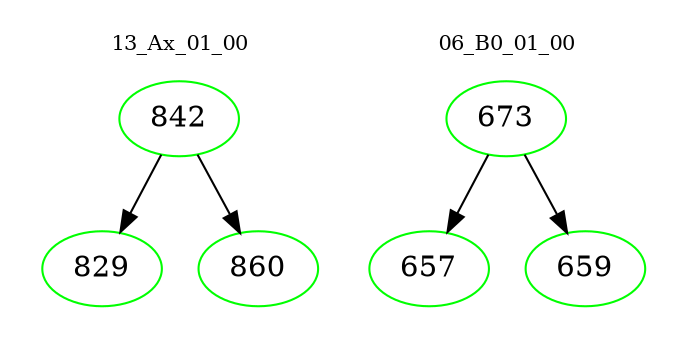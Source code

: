digraph{
subgraph cluster_0 {
color = white
label = "13_Ax_01_00";
fontsize=10;
T0_842 [label="842", color="green"]
T0_842 -> T0_829 [color="black"]
T0_829 [label="829", color="green"]
T0_842 -> T0_860 [color="black"]
T0_860 [label="860", color="green"]
}
subgraph cluster_1 {
color = white
label = "06_B0_01_00";
fontsize=10;
T1_673 [label="673", color="green"]
T1_673 -> T1_657 [color="black"]
T1_657 [label="657", color="green"]
T1_673 -> T1_659 [color="black"]
T1_659 [label="659", color="green"]
}
}
